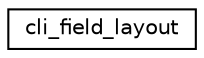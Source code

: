 digraph "Graphical Class Hierarchy"
{
 // INTERACTIVE_SVG=YES
 // LATEX_PDF_SIZE
  edge [fontname="Helvetica",fontsize="10",labelfontname="Helvetica",labelfontsize="10"];
  node [fontname="Helvetica",fontsize="10",shape=record];
  rankdir="LR";
  Node0 [label="cli_field_layout",height=0.2,width=0.4,color="black", fillcolor="white", style="filled",URL="$structcli__field__layout.html",tooltip=" "];
}
